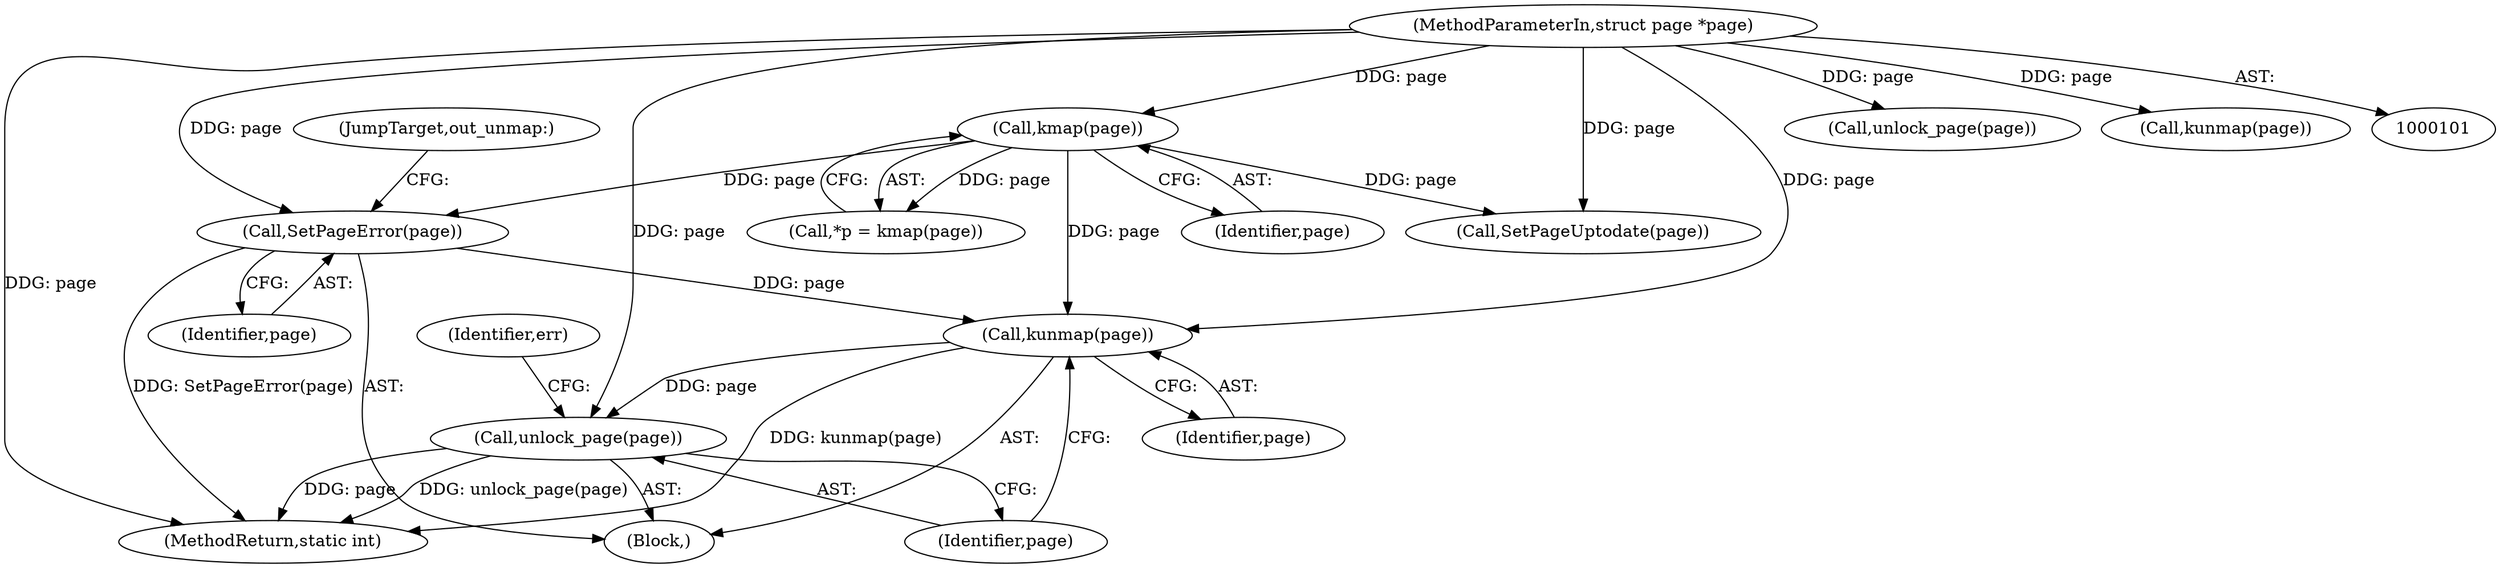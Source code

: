 digraph "0_linux_a1d47b262952a45aae62bd49cfaf33dd76c11a2c@pointer" {
"1000227" [label="(Call,SetPageError(page))"];
"1000122" [label="(Call,kmap(page))"];
"1000103" [label="(MethodParameterIn,struct page *page)"];
"1000230" [label="(Call,kunmap(page))"];
"1000232" [label="(Call,unlock_page(page))"];
"1000227" [label="(Call,SetPageError(page))"];
"1000233" [label="(Identifier,page)"];
"1000236" [label="(MethodReturn,static int)"];
"1000122" [label="(Call,kmap(page))"];
"1000123" [label="(Identifier,page)"];
"1000104" [label="(Block,)"];
"1000228" [label="(Identifier,page)"];
"1000229" [label="(JumpTarget,out_unmap:)"];
"1000103" [label="(MethodParameterIn,struct page *page)"];
"1000217" [label="(Call,unlock_page(page))"];
"1000230" [label="(Call,kunmap(page))"];
"1000215" [label="(Call,kunmap(page))"];
"1000235" [label="(Identifier,err)"];
"1000213" [label="(Call,SetPageUptodate(page))"];
"1000231" [label="(Identifier,page)"];
"1000232" [label="(Call,unlock_page(page))"];
"1000120" [label="(Call,*p = kmap(page))"];
"1000227" -> "1000104"  [label="AST: "];
"1000227" -> "1000228"  [label="CFG: "];
"1000228" -> "1000227"  [label="AST: "];
"1000229" -> "1000227"  [label="CFG: "];
"1000227" -> "1000236"  [label="DDG: SetPageError(page)"];
"1000122" -> "1000227"  [label="DDG: page"];
"1000103" -> "1000227"  [label="DDG: page"];
"1000227" -> "1000230"  [label="DDG: page"];
"1000122" -> "1000120"  [label="AST: "];
"1000122" -> "1000123"  [label="CFG: "];
"1000123" -> "1000122"  [label="AST: "];
"1000120" -> "1000122"  [label="CFG: "];
"1000122" -> "1000120"  [label="DDG: page"];
"1000103" -> "1000122"  [label="DDG: page"];
"1000122" -> "1000213"  [label="DDG: page"];
"1000122" -> "1000230"  [label="DDG: page"];
"1000103" -> "1000101"  [label="AST: "];
"1000103" -> "1000236"  [label="DDG: page"];
"1000103" -> "1000213"  [label="DDG: page"];
"1000103" -> "1000215"  [label="DDG: page"];
"1000103" -> "1000217"  [label="DDG: page"];
"1000103" -> "1000230"  [label="DDG: page"];
"1000103" -> "1000232"  [label="DDG: page"];
"1000230" -> "1000104"  [label="AST: "];
"1000230" -> "1000231"  [label="CFG: "];
"1000231" -> "1000230"  [label="AST: "];
"1000233" -> "1000230"  [label="CFG: "];
"1000230" -> "1000236"  [label="DDG: kunmap(page)"];
"1000230" -> "1000232"  [label="DDG: page"];
"1000232" -> "1000104"  [label="AST: "];
"1000232" -> "1000233"  [label="CFG: "];
"1000233" -> "1000232"  [label="AST: "];
"1000235" -> "1000232"  [label="CFG: "];
"1000232" -> "1000236"  [label="DDG: page"];
"1000232" -> "1000236"  [label="DDG: unlock_page(page)"];
}
